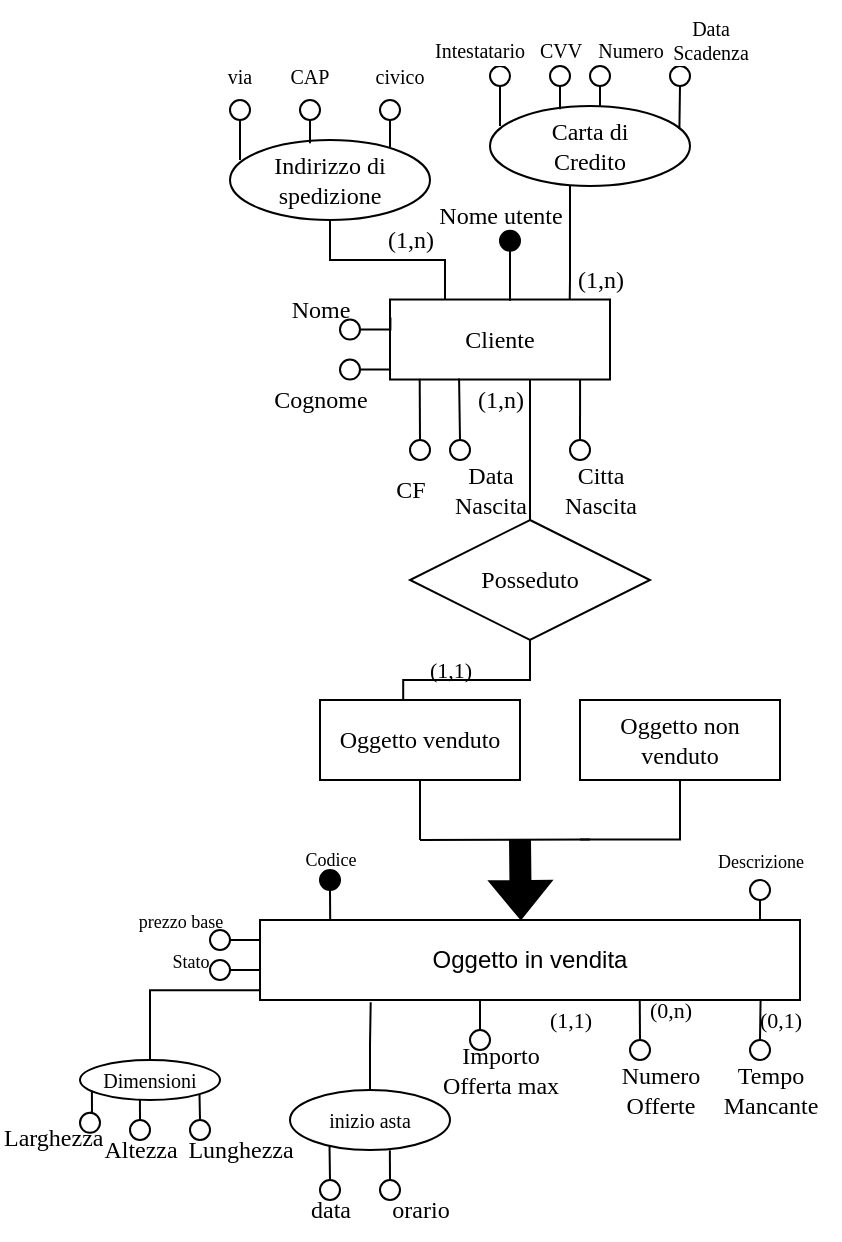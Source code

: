 <mxfile version="27.1.1">
  <diagram name="Pagina-1" id="FcwvDmxm_7AxrC6qi0UV">
    <mxGraphModel dx="1088" dy="568" grid="1" gridSize="10" guides="1" tooltips="1" connect="1" arrows="1" fold="1" page="1" pageScale="1" pageWidth="827" pageHeight="1169" math="0" shadow="0">
      <root>
        <mxCell id="0" />
        <mxCell id="1" parent="0" />
        <mxCell id="vupcZVAahA36N-76WPQd-1" value="&lt;font&gt;Cliente&lt;/font&gt;" style="whiteSpace=wrap;html=1;align=center;fontFamily=Times New Roman;" vertex="1" parent="1">
          <mxGeometry x="255" y="219.76" width="110" height="40" as="geometry" />
        </mxCell>
        <mxCell id="vupcZVAahA36N-76WPQd-2" value="&lt;font&gt;Carta di&lt;br&gt;Credito&lt;/font&gt;" style="ellipse;whiteSpace=wrap;html=1;align=center;fontFamily=Times New Roman;" vertex="1" parent="1">
          <mxGeometry x="305" y="123" width="100" height="40" as="geometry" />
        </mxCell>
        <mxCell id="vupcZVAahA36N-76WPQd-3" value="" style="ellipse;whiteSpace=wrap;html=1;aspect=fixed;fontFamily=Times New Roman;" vertex="1" parent="1">
          <mxGeometry x="305" y="103" width="10" height="10" as="geometry" />
        </mxCell>
        <mxCell id="vupcZVAahA36N-76WPQd-4" value="" style="ellipse;whiteSpace=wrap;html=1;aspect=fixed;fontFamily=Times New Roman;" vertex="1" parent="1">
          <mxGeometry x="335" y="103" width="10" height="10" as="geometry" />
        </mxCell>
        <mxCell id="vupcZVAahA36N-76WPQd-5" style="edgeStyle=orthogonalEdgeStyle;rounded=0;orthogonalLoop=1;jettySize=auto;html=1;exitX=0.5;exitY=1;exitDx=0;exitDy=0;entryX=0.05;entryY=0.25;entryDx=0;entryDy=0;entryPerimeter=0;endArrow=none;startFill=0;fontFamily=Times New Roman;" edge="1" parent="1" source="vupcZVAahA36N-76WPQd-3" target="vupcZVAahA36N-76WPQd-2">
          <mxGeometry relative="1" as="geometry" />
        </mxCell>
        <mxCell id="vupcZVAahA36N-76WPQd-6" style="edgeStyle=orthogonalEdgeStyle;rounded=0;orthogonalLoop=1;jettySize=auto;html=1;exitX=0.5;exitY=1;exitDx=0;exitDy=0;entryX=0.35;entryY=0.041;entryDx=0;entryDy=0;entryPerimeter=0;endArrow=none;startFill=0;fontFamily=Times New Roman;" edge="1" parent="1" source="vupcZVAahA36N-76WPQd-4" target="vupcZVAahA36N-76WPQd-2">
          <mxGeometry relative="1" as="geometry" />
        </mxCell>
        <mxCell id="vupcZVAahA36N-76WPQd-7" value="" style="ellipse;whiteSpace=wrap;html=1;aspect=fixed;fontFamily=Times New Roman;" vertex="1" parent="1">
          <mxGeometry x="355" y="103" width="10" height="10" as="geometry" />
        </mxCell>
        <mxCell id="vupcZVAahA36N-76WPQd-8" value="" style="ellipse;whiteSpace=wrap;html=1;aspect=fixed;fontFamily=Times New Roman;" vertex="1" parent="1">
          <mxGeometry x="395" y="103" width="10" height="10" as="geometry" />
        </mxCell>
        <mxCell id="vupcZVAahA36N-76WPQd-9" style="edgeStyle=orthogonalEdgeStyle;rounded=0;orthogonalLoop=1;jettySize=auto;html=1;exitX=0.5;exitY=1;exitDx=0;exitDy=0;entryX=0.55;entryY=0.003;entryDx=0;entryDy=0;entryPerimeter=0;endArrow=none;startFill=0;fontFamily=Times New Roman;" edge="1" parent="1" source="vupcZVAahA36N-76WPQd-7" target="vupcZVAahA36N-76WPQd-2">
          <mxGeometry relative="1" as="geometry" />
        </mxCell>
        <mxCell id="vupcZVAahA36N-76WPQd-10" value="&lt;font style=&quot;font-size: 10px;&quot;&gt;Intestatario&lt;/font&gt;" style="text;html=1;align=center;verticalAlign=middle;whiteSpace=wrap;rounded=0;fontFamily=Times New Roman;fontSize=12;fontColor=default;labelBackgroundColor=default;" vertex="1" parent="1">
          <mxGeometry x="270" y="80" width="60" height="30" as="geometry" />
        </mxCell>
        <mxCell id="vupcZVAahA36N-76WPQd-11" value="&lt;font&gt;CVV&lt;/font&gt;" style="text;html=1;align=center;verticalAlign=middle;resizable=0;points=[];autosize=1;strokeColor=none;fillColor=none;fontFamily=Times New Roman;fontSize=10;fontColor=default;labelBackgroundColor=default;" vertex="1" parent="1">
          <mxGeometry x="320" y="80" width="40" height="30" as="geometry" />
        </mxCell>
        <mxCell id="vupcZVAahA36N-76WPQd-12" value="&lt;font&gt;Numero&lt;/font&gt;" style="text;html=1;align=center;verticalAlign=middle;resizable=0;points=[];autosize=1;strokeColor=none;fillColor=none;fontFamily=Times New Roman;fontSize=10;fontColor=default;labelBackgroundColor=default;" vertex="1" parent="1">
          <mxGeometry x="345" y="80" width="60" height="30" as="geometry" />
        </mxCell>
        <mxCell id="vupcZVAahA36N-76WPQd-13" value="&lt;font&gt;Data&lt;br&gt;Scadenza&lt;/font&gt;" style="text;html=1;align=center;verticalAlign=middle;resizable=0;points=[];autosize=1;strokeColor=none;fillColor=none;fontFamily=Times New Roman;fontSize=10;fontColor=default;labelBackgroundColor=default;" vertex="1" parent="1">
          <mxGeometry x="385" y="70" width="60" height="40" as="geometry" />
        </mxCell>
        <mxCell id="vupcZVAahA36N-76WPQd-14" value="" style="endArrow=none;html=1;rounded=0;strokeColor=default;align=center;verticalAlign=middle;fontFamily=Times New Roman;fontSize=11;fontColor=default;labelBackgroundColor=default;edgeStyle=orthogonalEdgeStyle;" edge="1" parent="1">
          <mxGeometry width="50" height="50" relative="1" as="geometry">
            <mxPoint x="345" y="210" as="sourcePoint" />
            <mxPoint x="345" y="170" as="targetPoint" />
          </mxGeometry>
        </mxCell>
        <mxCell id="vupcZVAahA36N-76WPQd-15" value="&lt;font&gt;(1,n)&lt;/font&gt;" style="text;html=1;align=center;verticalAlign=middle;resizable=0;points=[];autosize=1;strokeColor=none;fillColor=none;fontFamily=Times New Roman;fontSize=12;fontColor=default;labelBackgroundColor=default;" vertex="1" parent="1">
          <mxGeometry x="335" y="195" width="50" height="30" as="geometry" />
        </mxCell>
        <mxCell id="vupcZVAahA36N-76WPQd-16" value="" style="ellipse;whiteSpace=wrap;html=1;aspect=fixed;fontFamily=Times New Roman;" vertex="1" parent="1">
          <mxGeometry x="345" y="290" width="10" height="10" as="geometry" />
        </mxCell>
        <mxCell id="vupcZVAahA36N-76WPQd-17" value="" style="ellipse;whiteSpace=wrap;html=1;aspect=fixed;fontFamily=Times New Roman;" vertex="1" parent="1">
          <mxGeometry x="285" y="290" width="10" height="10" as="geometry" />
        </mxCell>
        <mxCell id="vupcZVAahA36N-76WPQd-18" value="" style="ellipse;whiteSpace=wrap;html=1;aspect=fixed;fillColor=#FFFFFF;fontFamily=Times New Roman;" vertex="1" parent="1">
          <mxGeometry x="265" y="290" width="10" height="10" as="geometry" />
        </mxCell>
        <mxCell id="vupcZVAahA36N-76WPQd-19" style="edgeStyle=orthogonalEdgeStyle;shape=connector;rounded=0;orthogonalLoop=1;jettySize=auto;html=1;exitX=0.5;exitY=0;exitDx=0;exitDy=0;entryX=0.135;entryY=0.99;entryDx=0;entryDy=0;entryPerimeter=0;strokeColor=default;align=center;verticalAlign=middle;fontFamily=Times New Roman;fontSize=7;fontColor=default;labelBackgroundColor=default;autosize=1;resizable=0;startFill=0;endArrow=none;" edge="1" parent="1" source="vupcZVAahA36N-76WPQd-18" target="vupcZVAahA36N-76WPQd-1">
          <mxGeometry relative="1" as="geometry" />
        </mxCell>
        <mxCell id="vupcZVAahA36N-76WPQd-20" value="&lt;font&gt;CF&lt;/font&gt;" style="text;html=1;align=center;verticalAlign=middle;resizable=0;points=[];autosize=1;strokeColor=none;fillColor=none;fontFamily=Times New Roman;fontSize=12;fontColor=default;labelBackgroundColor=default;" vertex="1" parent="1">
          <mxGeometry x="245" y="300" width="40" height="30" as="geometry" />
        </mxCell>
        <mxCell id="vupcZVAahA36N-76WPQd-21" style="edgeStyle=orthogonalEdgeStyle;shape=connector;rounded=0;orthogonalLoop=1;jettySize=auto;html=1;exitX=0.5;exitY=0;exitDx=0;exitDy=0;entryX=0.314;entryY=0.988;entryDx=0;entryDy=0;entryPerimeter=0;strokeColor=default;align=center;verticalAlign=middle;fontFamily=Times New Roman;fontSize=7;fontColor=default;labelBackgroundColor=default;autosize=1;resizable=0;startFill=0;endArrow=none;" edge="1" parent="1" source="vupcZVAahA36N-76WPQd-17" target="vupcZVAahA36N-76WPQd-1">
          <mxGeometry relative="1" as="geometry" />
        </mxCell>
        <mxCell id="vupcZVAahA36N-76WPQd-22" value="&lt;font&gt;Data&lt;br&gt;Nascita&lt;/font&gt;" style="text;html=1;align=center;verticalAlign=middle;resizable=0;points=[];autosize=1;strokeColor=none;fillColor=none;fontFamily=Times New Roman;fontSize=12;fontColor=default;labelBackgroundColor=default;" vertex="1" parent="1">
          <mxGeometry x="275" y="295" width="60" height="40" as="geometry" />
        </mxCell>
        <mxCell id="vupcZVAahA36N-76WPQd-23" value="&lt;font&gt;Citta&lt;br&gt;Nascita&lt;/font&gt;" style="text;html=1;align=center;verticalAlign=middle;resizable=0;points=[];autosize=1;strokeColor=none;fillColor=none;fontFamily=Times New Roman;fontSize=12;fontColor=default;labelBackgroundColor=default;" vertex="1" parent="1">
          <mxGeometry x="330" y="295" width="60" height="40" as="geometry" />
        </mxCell>
        <mxCell id="vupcZVAahA36N-76WPQd-24" value="Nome" style="text;html=1;align=center;verticalAlign=middle;resizable=0;points=[];autosize=1;strokeColor=none;fillColor=none;fontFamily=Times New Roman;fontSize=12;fontColor=default;labelBackgroundColor=default;" vertex="1" parent="1">
          <mxGeometry x="195" y="210.4" width="50" height="30" as="geometry" />
        </mxCell>
        <mxCell id="vupcZVAahA36N-76WPQd-25" style="edgeStyle=orthogonalEdgeStyle;shape=connector;rounded=0;orthogonalLoop=1;jettySize=auto;html=1;exitX=1;exitY=0.5;exitDx=0;exitDy=0;entryX=0;entryY=0.75;entryDx=0;entryDy=0;strokeColor=default;align=center;verticalAlign=middle;fontFamily=Times New Roman;fontSize=11;fontColor=default;labelBackgroundColor=default;startFill=0;endArrow=none;" edge="1" parent="1" source="vupcZVAahA36N-76WPQd-26" target="vupcZVAahA36N-76WPQd-1">
          <mxGeometry relative="1" as="geometry" />
        </mxCell>
        <mxCell id="vupcZVAahA36N-76WPQd-26" value="" style="ellipse;whiteSpace=wrap;html=1;aspect=fixed;fontFamily=Times New Roman;" vertex="1" parent="1">
          <mxGeometry x="230" y="249.76" width="10" height="10" as="geometry" />
        </mxCell>
        <mxCell id="vupcZVAahA36N-76WPQd-27" value="Cognome" style="text;html=1;align=center;verticalAlign=middle;resizable=0;points=[];autosize=1;strokeColor=none;fillColor=none;fontFamily=Times New Roman;fontSize=12;fontColor=default;labelBackgroundColor=default;" vertex="1" parent="1">
          <mxGeometry x="185" y="254.76" width="70" height="30" as="geometry" />
        </mxCell>
        <mxCell id="vupcZVAahA36N-76WPQd-28" style="edgeStyle=orthogonalEdgeStyle;shape=connector;rounded=0;orthogonalLoop=1;jettySize=auto;html=1;exitX=0.5;exitY=0;exitDx=0;exitDy=0;entryX=0.864;entryY=1.002;entryDx=0;entryDy=0;entryPerimeter=0;strokeColor=default;align=center;verticalAlign=middle;fontFamily=Times New Roman;fontSize=11;fontColor=default;labelBackgroundColor=default;startFill=0;endArrow=none;" edge="1" parent="1" source="vupcZVAahA36N-76WPQd-16" target="vupcZVAahA36N-76WPQd-1">
          <mxGeometry relative="1" as="geometry" />
        </mxCell>
        <mxCell id="vupcZVAahA36N-76WPQd-29" value="" style="ellipse;whiteSpace=wrap;html=1;aspect=fixed;fontFamily=Times New Roman;" vertex="1" parent="1">
          <mxGeometry x="230" y="229.76" width="10" height="10" as="geometry" />
        </mxCell>
        <mxCell id="vupcZVAahA36N-76WPQd-30" style="edgeStyle=orthogonalEdgeStyle;shape=connector;rounded=0;orthogonalLoop=1;jettySize=auto;html=1;exitX=1;exitY=0.5;exitDx=0;exitDy=0;entryX=0.002;entryY=0.224;entryDx=0;entryDy=0;entryPerimeter=0;strokeColor=default;align=center;verticalAlign=middle;fontFamily=Times New Roman;fontSize=11;fontColor=default;labelBackgroundColor=default;startFill=0;endArrow=none;" edge="1" parent="1" source="vupcZVAahA36N-76WPQd-29" target="vupcZVAahA36N-76WPQd-1">
          <mxGeometry relative="1" as="geometry" />
        </mxCell>
        <mxCell id="vupcZVAahA36N-76WPQd-32" value="" style="ellipse;whiteSpace=wrap;html=1;aspect=fixed;fontFamily=Times New Roman;" vertex="1" parent="1">
          <mxGeometry x="435" y="590" width="10" height="10" as="geometry" />
        </mxCell>
        <mxCell id="vupcZVAahA36N-76WPQd-33" style="edgeStyle=orthogonalEdgeStyle;rounded=0;orthogonalLoop=1;jettySize=auto;html=1;exitX=0.5;exitY=1;exitDx=0;exitDy=0;endArrow=none;startFill=0;entryX=0.5;entryY=0;entryDx=0;entryDy=0;" edge="1" parent="1" target="vupcZVAahA36N-76WPQd-35">
          <mxGeometry relative="1" as="geometry">
            <mxPoint x="379.857" y="580" as="targetPoint" />
            <mxPoint x="379.88" y="570" as="sourcePoint" />
          </mxGeometry>
        </mxCell>
        <mxCell id="vupcZVAahA36N-76WPQd-34" value="&lt;font&gt;Importo&lt;/font&gt;&lt;div&gt;&lt;font&gt;Offerta max&lt;/font&gt;&lt;/div&gt;" style="text;html=1;align=center;verticalAlign=middle;resizable=0;points=[];autosize=1;strokeColor=none;fillColor=none;fontFamily=Times New Roman;fontSize=12;fontColor=default;labelBackgroundColor=default;" vertex="1" parent="1">
          <mxGeometry x="270" y="585" width="80" height="40" as="geometry" />
        </mxCell>
        <mxCell id="vupcZVAahA36N-76WPQd-35" value="" style="ellipse;whiteSpace=wrap;html=1;aspect=fixed;fontFamily=Times New Roman;" vertex="1" parent="1">
          <mxGeometry x="375" y="590" width="10" height="10" as="geometry" />
        </mxCell>
        <mxCell id="vupcZVAahA36N-76WPQd-36" value="&lt;font&gt;Numero&lt;br&gt;Offerte&lt;/font&gt;" style="text;html=1;align=center;verticalAlign=middle;resizable=0;points=[];autosize=1;strokeColor=none;fillColor=none;fontFamily=Times New Roman;fontSize=12;fontColor=default;labelBackgroundColor=default;" vertex="1" parent="1">
          <mxGeometry x="360" y="595" width="60" height="40" as="geometry" />
        </mxCell>
        <mxCell id="vupcZVAahA36N-76WPQd-37" value="&lt;font&gt;Tempo&lt;/font&gt;&lt;div&gt;&lt;font&gt;Mancante&lt;/font&gt;&lt;/div&gt;" style="text;html=1;align=center;verticalAlign=middle;resizable=0;points=[];autosize=1;strokeColor=none;fillColor=none;fontFamily=Times New Roman;fontSize=12;fontColor=default;labelBackgroundColor=default;" vertex="1" parent="1">
          <mxGeometry x="410" y="595" width="70" height="40" as="geometry" />
        </mxCell>
        <mxCell id="vupcZVAahA36N-76WPQd-39" value="(1,1)" style="text;html=1;align=center;verticalAlign=middle;resizable=0;points=[];autosize=1;strokeColor=none;fillColor=none;fontFamily=Times New Roman;fontSize=11;fontColor=default;labelBackgroundColor=default;" vertex="1" parent="1">
          <mxGeometry x="265" y="390" width="40" height="30" as="geometry" />
        </mxCell>
        <mxCell id="vupcZVAahA36N-76WPQd-40" value="(1,1)" style="text;html=1;align=center;verticalAlign=middle;resizable=0;points=[];autosize=1;strokeColor=none;fillColor=none;fontFamily=Times New Roman;fontSize=11;fontColor=default;labelBackgroundColor=default;" vertex="1" parent="1">
          <mxGeometry x="325" y="565" width="40" height="30" as="geometry" />
        </mxCell>
        <mxCell id="vupcZVAahA36N-76WPQd-41" value="" style="edgeStyle=none;orthogonalLoop=1;jettySize=auto;html=1;rounded=0;strokeColor=default;align=center;verticalAlign=middle;fontFamily=Times New Roman;fontSize=11;fontColor=default;labelBackgroundColor=default;startFill=0;endArrow=none;exitX=0.4;exitY=0.991;exitDx=0;exitDy=0;exitPerimeter=0;" edge="1" parent="1" source="vupcZVAahA36N-76WPQd-2">
          <mxGeometry width="100" relative="1" as="geometry">
            <mxPoint x="375" y="149.67" as="sourcePoint" />
            <mxPoint x="345" y="170" as="targetPoint" />
            <Array as="points" />
          </mxGeometry>
        </mxCell>
        <mxCell id="vupcZVAahA36N-76WPQd-42" value="" style="edgeStyle=none;orthogonalLoop=1;jettySize=auto;html=1;rounded=0;strokeColor=default;align=center;verticalAlign=middle;fontFamily=Times New Roman;fontSize=11;fontColor=default;labelBackgroundColor=default;startFill=0;endArrow=none;entryX=0.817;entryY=-0.003;entryDx=0;entryDy=0;entryPerimeter=0;" edge="1" parent="1" target="vupcZVAahA36N-76WPQd-1">
          <mxGeometry width="100" relative="1" as="geometry">
            <mxPoint x="345" y="210" as="sourcePoint" />
            <mxPoint x="485" y="140" as="targetPoint" />
            <Array as="points" />
          </mxGeometry>
        </mxCell>
        <mxCell id="vupcZVAahA36N-76WPQd-43" style="edgeStyle=orthogonalEdgeStyle;rounded=0;orthogonalLoop=1;jettySize=auto;html=1;exitX=0.5;exitY=1;exitDx=0;exitDy=0;entryX=0.416;entryY=-0.003;entryDx=0;entryDy=0;endArrow=none;startFill=0;entryPerimeter=0;" edge="1" parent="1" source="vupcZVAahA36N-76WPQd-44" target="vupcZVAahA36N-76WPQd-68">
          <mxGeometry relative="1" as="geometry">
            <mxPoint x="260" y="420" as="targetPoint" />
          </mxGeometry>
        </mxCell>
        <mxCell id="vupcZVAahA36N-76WPQd-44" value="Posseduto" style="shape=rhombus;perimeter=rhombusPerimeter;whiteSpace=wrap;html=1;align=center;fontFamily=Times New Roman;" vertex="1" parent="1">
          <mxGeometry x="265" y="330" width="120" height="60" as="geometry" />
        </mxCell>
        <mxCell id="vupcZVAahA36N-76WPQd-45" style="edgeStyle=orthogonalEdgeStyle;shape=connector;rounded=0;orthogonalLoop=1;jettySize=auto;html=1;exitX=0.5;exitY=0;exitDx=0;exitDy=0;strokeColor=default;align=center;verticalAlign=middle;fontFamily=Times New Roman;fontSize=11;fontColor=default;labelBackgroundColor=default;startFill=0;endArrow=none;" edge="1" parent="1" source="vupcZVAahA36N-76WPQd-44">
          <mxGeometry relative="1" as="geometry">
            <mxPoint x="325" y="260" as="targetPoint" />
          </mxGeometry>
        </mxCell>
        <mxCell id="vupcZVAahA36N-76WPQd-47" style="edgeStyle=orthogonalEdgeStyle;rounded=0;orthogonalLoop=1;jettySize=auto;html=1;exitX=0.5;exitY=1;exitDx=0;exitDy=0;entryX=0.947;entryY=0.288;entryDx=0;entryDy=0;entryPerimeter=0;endArrow=none;startFill=0;fontFamily=Times New Roman;" edge="1" parent="1" source="vupcZVAahA36N-76WPQd-8" target="vupcZVAahA36N-76WPQd-2">
          <mxGeometry relative="1" as="geometry" />
        </mxCell>
        <mxCell id="vupcZVAahA36N-76WPQd-48" style="edgeStyle=orthogonalEdgeStyle;shape=connector;rounded=0;orthogonalLoop=1;jettySize=auto;html=1;exitX=0.5;exitY=1;exitDx=0;exitDy=0;entryX=0.25;entryY=0;entryDx=0;entryDy=0;strokeColor=default;align=center;verticalAlign=middle;fontFamily=Times New Roman;fontSize=11;fontColor=default;labelBackgroundColor=default;startFill=0;endArrow=none;" edge="1" parent="1">
          <mxGeometry relative="1" as="geometry">
            <mxPoint x="315" y="190.4" as="sourcePoint" />
            <mxPoint x="315" y="220.4" as="targetPoint" />
          </mxGeometry>
        </mxCell>
        <mxCell id="vupcZVAahA36N-76WPQd-49" value="&lt;font&gt;Nome utente&lt;/font&gt;" style="text;html=1;align=center;verticalAlign=middle;resizable=0;points=[];autosize=1;strokeColor=none;fillColor=none;fontSize=12;fontFamily=Times New Roman;" vertex="1" parent="1">
          <mxGeometry x="265" y="163" width="90" height="30" as="geometry" />
        </mxCell>
        <mxCell id="vupcZVAahA36N-76WPQd-50" value="" style="ellipse;whiteSpace=wrap;html=1;aspect=fixed;fillColor=#000000;fontFamily=Times New Roman;" vertex="1" parent="1">
          <mxGeometry x="310" y="185.4" width="10" height="10" as="geometry" />
        </mxCell>
        <mxCell id="vupcZVAahA36N-76WPQd-51" value="(0,n)" style="text;html=1;align=center;verticalAlign=middle;resizable=0;points=[];autosize=1;strokeColor=none;fillColor=none;fontFamily=Times New Roman;fontSize=11;fontColor=default;labelBackgroundColor=default;" vertex="1" parent="1">
          <mxGeometry x="375" y="560" width="40" height="30" as="geometry" />
        </mxCell>
        <mxCell id="vupcZVAahA36N-76WPQd-52" value="(0,1)" style="text;html=1;align=center;verticalAlign=middle;resizable=0;points=[];autosize=1;strokeColor=none;fillColor=none;fontFamily=Times New Roman;fontSize=11;fontColor=default;labelBackgroundColor=default;" vertex="1" parent="1">
          <mxGeometry x="430" y="565" width="40" height="30" as="geometry" />
        </mxCell>
        <mxCell id="vupcZVAahA36N-76WPQd-53" value="Oggetto in vendita" style="whiteSpace=wrap;html=1;align=center;" vertex="1" parent="1">
          <mxGeometry x="190" y="530" width="270" height="40" as="geometry" />
        </mxCell>
        <mxCell id="vupcZVAahA36N-76WPQd-54" value="Dimensioni" style="ellipse;whiteSpace=wrap;html=1;align=center;fontSize=10;fontFamily=Times New Roman;" vertex="1" parent="1">
          <mxGeometry x="100" y="600" width="70" height="20" as="geometry" />
        </mxCell>
        <mxCell id="vupcZVAahA36N-76WPQd-55" style="edgeStyle=orthogonalEdgeStyle;rounded=0;orthogonalLoop=1;jettySize=auto;html=1;exitX=0.5;exitY=0;exitDx=0;exitDy=0;entryX=1;entryY=1;entryDx=0;entryDy=0;endArrow=none;startFill=0;" edge="1" parent="1" source="vupcZVAahA36N-76WPQd-56" target="vupcZVAahA36N-76WPQd-54">
          <mxGeometry relative="1" as="geometry" />
        </mxCell>
        <mxCell id="vupcZVAahA36N-76WPQd-56" value="" style="ellipse;whiteSpace=wrap;html=1;" vertex="1" parent="1">
          <mxGeometry x="155" y="630" width="10" height="10" as="geometry" />
        </mxCell>
        <mxCell id="vupcZVAahA36N-76WPQd-57" value="Altezza" style="text;html=1;align=center;verticalAlign=middle;resizable=0;points=[];autosize=1;strokeColor=none;fillColor=none;fontFamily=Times New Roman;fontSize=12;" vertex="1" parent="1">
          <mxGeometry x="100" y="630" width="60" height="30" as="geometry" />
        </mxCell>
        <mxCell id="vupcZVAahA36N-76WPQd-58" value="Larghezza" style="text;whiteSpace=wrap;html=1;fontSize=12;fontFamily=Times New Roman;" vertex="1" parent="1">
          <mxGeometry x="60" y="625" width="40" height="20" as="geometry" />
        </mxCell>
        <mxCell id="vupcZVAahA36N-76WPQd-59" value="" style="ellipse;whiteSpace=wrap;html=1;fillColor=#000000;" vertex="1" parent="1">
          <mxGeometry x="220" y="505" width="10" height="10" as="geometry" />
        </mxCell>
        <mxCell id="vupcZVAahA36N-76WPQd-60" value="" style="ellipse;whiteSpace=wrap;html=1;" vertex="1" parent="1">
          <mxGeometry x="435" y="510" width="10" height="10" as="geometry" />
        </mxCell>
        <mxCell id="vupcZVAahA36N-76WPQd-61" value="&lt;font style=&quot;font-size: 9px;&quot;&gt;Codice&lt;/font&gt;" style="text;html=1;align=center;verticalAlign=middle;resizable=0;points=[];autosize=1;strokeColor=none;fillColor=none;fontFamily=Times New Roman;" vertex="1" parent="1">
          <mxGeometry x="200" y="484" width="50" height="30" as="geometry" />
        </mxCell>
        <mxCell id="vupcZVAahA36N-76WPQd-62" value="&lt;font style=&quot;font-size: 9px;&quot;&gt;Descrizione&lt;/font&gt;" style="text;html=1;align=center;verticalAlign=middle;resizable=0;points=[];autosize=1;strokeColor=none;fillColor=none;fontFamily=Times New Roman;" vertex="1" parent="1">
          <mxGeometry x="405" y="485" width="70" height="30" as="geometry" />
        </mxCell>
        <mxCell id="vupcZVAahA36N-76WPQd-63" value="" style="ellipse;whiteSpace=wrap;html=1;" vertex="1" parent="1">
          <mxGeometry x="125" y="630" width="10" height="10" as="geometry" />
        </mxCell>
        <mxCell id="vupcZVAahA36N-76WPQd-64" value="&lt;font style=&quot;font-size: 9px;&quot;&gt;prezzo base&lt;/font&gt;" style="text;html=1;align=center;verticalAlign=middle;resizable=0;points=[];autosize=1;strokeColor=none;fillColor=none;fontFamily=Times New Roman;" vertex="1" parent="1">
          <mxGeometry x="115" y="515" width="70" height="30" as="geometry" />
        </mxCell>
        <mxCell id="vupcZVAahA36N-76WPQd-65" value="&lt;font style=&quot;font-size: 9px;&quot; face=&quot;Times New Roman&quot;&gt;Stato&lt;/font&gt;" style="text;html=1;align=center;verticalAlign=middle;resizable=0;points=[];autosize=1;strokeColor=none;fillColor=none;" vertex="1" parent="1">
          <mxGeometry x="135" y="535" width="40" height="30" as="geometry" />
        </mxCell>
        <mxCell id="vupcZVAahA36N-76WPQd-66" value="Lunghezza" style="text;html=1;align=center;verticalAlign=middle;resizable=0;points=[];autosize=1;strokeColor=none;fillColor=none;fontFamily=Times New Roman;fontSize=12;" vertex="1" parent="1">
          <mxGeometry x="140" y="630" width="80" height="30" as="geometry" />
        </mxCell>
        <mxCell id="vupcZVAahA36N-76WPQd-67" style="edgeStyle=orthogonalEdgeStyle;rounded=0;orthogonalLoop=1;jettySize=auto;html=1;exitX=0.5;exitY=1;exitDx=0;exitDy=0;endArrow=none;startFill=0;" edge="1" parent="1" source="vupcZVAahA36N-76WPQd-68">
          <mxGeometry relative="1" as="geometry">
            <mxPoint x="270" y="490" as="targetPoint" />
          </mxGeometry>
        </mxCell>
        <mxCell id="vupcZVAahA36N-76WPQd-68" value="&lt;font face=&quot;Times New Roman&quot;&gt;Oggetto venduto&lt;/font&gt;" style="whiteSpace=wrap;html=1;align=center;" vertex="1" parent="1">
          <mxGeometry x="220" y="420" width="100" height="40" as="geometry" />
        </mxCell>
        <mxCell id="vupcZVAahA36N-76WPQd-69" value="&lt;font face=&quot;Times New Roman&quot;&gt;Oggetto non venduto&lt;/font&gt;" style="whiteSpace=wrap;html=1;align=center;" vertex="1" parent="1">
          <mxGeometry x="350" y="420" width="100" height="40" as="geometry" />
        </mxCell>
        <mxCell id="vupcZVAahA36N-76WPQd-70" value="" style="shape=flexArrow;endArrow=classic;html=1;rounded=0;entryX=0.5;entryY=1;entryDx=0;entryDy=0;labelBackgroundColor=none;fillColor=#000000;" edge="1" parent="1">
          <mxGeometry width="50" height="50" relative="1" as="geometry">
            <mxPoint x="320" y="490" as="sourcePoint" />
            <mxPoint x="320.43" y="530" as="targetPoint" />
          </mxGeometry>
        </mxCell>
        <mxCell id="vupcZVAahA36N-76WPQd-71" value="&lt;font&gt;(1,n)&lt;/font&gt;" style="text;html=1;align=center;verticalAlign=middle;resizable=0;points=[];autosize=1;strokeColor=none;fillColor=none;fontFamily=Times New Roman;fontSize=12;fontColor=default;labelBackgroundColor=default;" vertex="1" parent="1">
          <mxGeometry x="285" y="254.76" width="50" height="30" as="geometry" />
        </mxCell>
        <mxCell id="vupcZVAahA36N-76WPQd-72" style="edgeStyle=orthogonalEdgeStyle;rounded=0;orthogonalLoop=1;jettySize=auto;html=1;endArrow=none;startFill=0;exitX=0.5;exitY=1;exitDx=0;exitDy=0;" edge="1" parent="1" source="vupcZVAahA36N-76WPQd-69">
          <mxGeometry relative="1" as="geometry">
            <mxPoint x="350" y="489.74" as="targetPoint" />
            <mxPoint x="420" y="489.74" as="sourcePoint" />
            <Array as="points">
              <mxPoint x="400" y="490" />
            </Array>
          </mxGeometry>
        </mxCell>
        <mxCell id="vupcZVAahA36N-76WPQd-73" value="" style="endArrow=none;html=1;rounded=0;" edge="1" parent="1">
          <mxGeometry width="50" height="50" relative="1" as="geometry">
            <mxPoint x="270" y="490" as="sourcePoint" />
            <mxPoint x="355" y="489.81" as="targetPoint" />
          </mxGeometry>
        </mxCell>
        <mxCell id="vupcZVAahA36N-76WPQd-74" style="edgeStyle=orthogonalEdgeStyle;rounded=0;orthogonalLoop=1;jettySize=auto;html=1;exitX=0.5;exitY=1;exitDx=0;exitDy=0;entryX=0.25;entryY=0;entryDx=0;entryDy=0;endArrow=none;startFill=0;" edge="1" parent="1" source="vupcZVAahA36N-76WPQd-75" target="vupcZVAahA36N-76WPQd-1">
          <mxGeometry relative="1" as="geometry" />
        </mxCell>
        <mxCell id="vupcZVAahA36N-76WPQd-75" value="Indirizzo di&lt;div&gt;spedizione&lt;/div&gt;" style="ellipse;whiteSpace=wrap;html=1;align=center;fontFamily=Times New Roman;" vertex="1" parent="1">
          <mxGeometry x="175" y="140" width="100" height="40" as="geometry" />
        </mxCell>
        <mxCell id="vupcZVAahA36N-76WPQd-76" value="" style="ellipse;whiteSpace=wrap;html=1;aspect=fixed;fontFamily=Times New Roman;" vertex="1" parent="1">
          <mxGeometry x="175" y="120" width="10" height="10" as="geometry" />
        </mxCell>
        <mxCell id="vupcZVAahA36N-76WPQd-77" value="" style="ellipse;whiteSpace=wrap;html=1;aspect=fixed;fontFamily=Times New Roman;" vertex="1" parent="1">
          <mxGeometry x="210" y="120" width="10" height="10" as="geometry" />
        </mxCell>
        <mxCell id="vupcZVAahA36N-76WPQd-78" style="edgeStyle=orthogonalEdgeStyle;rounded=0;orthogonalLoop=1;jettySize=auto;html=1;exitX=0.5;exitY=1;exitDx=0;exitDy=0;entryX=0.05;entryY=0.25;entryDx=0;entryDy=0;entryPerimeter=0;endArrow=none;startFill=0;fontFamily=Times New Roman;" edge="1" parent="1" source="vupcZVAahA36N-76WPQd-76" target="vupcZVAahA36N-76WPQd-75">
          <mxGeometry relative="1" as="geometry" />
        </mxCell>
        <mxCell id="vupcZVAahA36N-76WPQd-79" style="edgeStyle=orthogonalEdgeStyle;rounded=0;orthogonalLoop=1;jettySize=auto;html=1;exitX=0.5;exitY=1;exitDx=0;exitDy=0;entryX=0.35;entryY=0.041;entryDx=0;entryDy=0;entryPerimeter=0;endArrow=none;startFill=0;fontFamily=Times New Roman;" edge="1" parent="1">
          <mxGeometry relative="1" as="geometry">
            <mxPoint x="215" y="130" as="sourcePoint" />
            <mxPoint x="215" y="141.64" as="targetPoint" />
          </mxGeometry>
        </mxCell>
        <mxCell id="vupcZVAahA36N-76WPQd-80" value="" style="ellipse;whiteSpace=wrap;html=1;aspect=fixed;fontFamily=Times New Roman;" vertex="1" parent="1">
          <mxGeometry x="250" y="120" width="10" height="10" as="geometry" />
        </mxCell>
        <mxCell id="vupcZVAahA36N-76WPQd-81" style="edgeStyle=orthogonalEdgeStyle;rounded=0;orthogonalLoop=1;jettySize=auto;html=1;exitX=0.5;exitY=1;exitDx=0;exitDy=0;entryX=0.8;entryY=0.087;entryDx=0;entryDy=0;entryPerimeter=0;endArrow=none;startFill=0;fontFamily=Times New Roman;" edge="1" parent="1" source="vupcZVAahA36N-76WPQd-80" target="vupcZVAahA36N-76WPQd-75">
          <mxGeometry relative="1" as="geometry">
            <mxPoint x="255" y="140.12" as="targetPoint" />
          </mxGeometry>
        </mxCell>
        <mxCell id="vupcZVAahA36N-76WPQd-82" value="&lt;font&gt;(1,n)&lt;/font&gt;" style="text;html=1;align=center;verticalAlign=middle;resizable=0;points=[];autosize=1;strokeColor=none;fillColor=none;fontFamily=Times New Roman;fontSize=12;fontColor=default;labelBackgroundColor=default;" vertex="1" parent="1">
          <mxGeometry x="240" y="175.4" width="50" height="30" as="geometry" />
        </mxCell>
        <mxCell id="vupcZVAahA36N-76WPQd-83" value="&lt;font style=&quot;font-size: 10px;&quot;&gt;via&lt;/font&gt;" style="text;html=1;align=center;verticalAlign=middle;whiteSpace=wrap;rounded=0;fontFamily=Times New Roman;fontSize=12;fontColor=default;labelBackgroundColor=default;" vertex="1" parent="1">
          <mxGeometry x="150" y="93" width="60" height="30" as="geometry" />
        </mxCell>
        <mxCell id="vupcZVAahA36N-76WPQd-84" value="&lt;span style=&quot;font-size: 10px;&quot;&gt;CAP&lt;/span&gt;" style="text;html=1;align=center;verticalAlign=middle;whiteSpace=wrap;rounded=0;fontFamily=Times New Roman;fontSize=12;fontColor=default;labelBackgroundColor=default;" vertex="1" parent="1">
          <mxGeometry x="185" y="93" width="60" height="30" as="geometry" />
        </mxCell>
        <mxCell id="vupcZVAahA36N-76WPQd-85" value="&lt;span style=&quot;font-size: 10px;&quot;&gt;civico&lt;/span&gt;" style="text;html=1;align=center;verticalAlign=middle;whiteSpace=wrap;rounded=0;fontFamily=Times New Roman;fontSize=12;fontColor=default;labelBackgroundColor=default;" vertex="1" parent="1">
          <mxGeometry x="230" y="93" width="60" height="30" as="geometry" />
        </mxCell>
        <mxCell id="vupcZVAahA36N-76WPQd-86" style="edgeStyle=orthogonalEdgeStyle;rounded=0;orthogonalLoop=1;jettySize=auto;html=1;exitX=0.5;exitY=0;exitDx=0;exitDy=0;entryX=0.428;entryY=1.002;entryDx=0;entryDy=0;entryPerimeter=0;endArrow=none;startFill=0;" edge="1" parent="1" source="vupcZVAahA36N-76WPQd-63" target="vupcZVAahA36N-76WPQd-54">
          <mxGeometry relative="1" as="geometry" />
        </mxCell>
        <mxCell id="vupcZVAahA36N-76WPQd-87" style="edgeStyle=orthogonalEdgeStyle;rounded=0;orthogonalLoop=1;jettySize=auto;html=1;exitX=1;exitY=0.5;exitDx=0;exitDy=0;entryX=0;entryY=0.25;entryDx=0;entryDy=0;endArrow=none;startFill=0;" edge="1" parent="1" source="vupcZVAahA36N-76WPQd-88" target="vupcZVAahA36N-76WPQd-53">
          <mxGeometry relative="1" as="geometry" />
        </mxCell>
        <mxCell id="vupcZVAahA36N-76WPQd-88" value="" style="ellipse;whiteSpace=wrap;html=1;" vertex="1" parent="1">
          <mxGeometry x="165" y="535" width="10" height="10" as="geometry" />
        </mxCell>
        <mxCell id="vupcZVAahA36N-76WPQd-89" value="inizio asta" style="ellipse;whiteSpace=wrap;html=1;align=center;fontSize=10;fontFamily=Times New Roman;" vertex="1" parent="1">
          <mxGeometry x="205" y="615" width="80" height="30" as="geometry" />
        </mxCell>
        <mxCell id="vupcZVAahA36N-76WPQd-90" style="edgeStyle=orthogonalEdgeStyle;rounded=0;orthogonalLoop=1;jettySize=auto;html=1;exitX=0.5;exitY=0;exitDx=0;exitDy=0;entryX=0.205;entryY=1.029;entryDx=0;entryDy=0;entryPerimeter=0;endArrow=none;startFill=0;" edge="1" parent="1" source="vupcZVAahA36N-76WPQd-89" target="vupcZVAahA36N-76WPQd-53">
          <mxGeometry relative="1" as="geometry" />
        </mxCell>
        <mxCell id="vupcZVAahA36N-76WPQd-91" value="" style="ellipse;whiteSpace=wrap;html=1;" vertex="1" parent="1">
          <mxGeometry x="220" y="660" width="10" height="10" as="geometry" />
        </mxCell>
        <mxCell id="vupcZVAahA36N-76WPQd-92" value="" style="ellipse;whiteSpace=wrap;html=1;" vertex="1" parent="1">
          <mxGeometry x="250" y="660" width="10" height="10" as="geometry" />
        </mxCell>
        <mxCell id="vupcZVAahA36N-76WPQd-93" value="" style="ellipse;whiteSpace=wrap;html=1;aspect=fixed;fontFamily=Times New Roman;" vertex="1" parent="1">
          <mxGeometry x="165" y="550" width="10" height="10" as="geometry" />
        </mxCell>
        <mxCell id="vupcZVAahA36N-76WPQd-94" style="edgeStyle=orthogonalEdgeStyle;rounded=0;orthogonalLoop=1;jettySize=auto;html=1;exitX=0.5;exitY=0;exitDx=0;exitDy=0;entryX=0.25;entryY=1;entryDx=0;entryDy=0;endArrow=none;startFill=0;fontFamily=Times New Roman;" edge="1" parent="1">
          <mxGeometry relative="1" as="geometry">
            <mxPoint x="300" y="570" as="targetPoint" />
            <mxPoint x="300" y="585" as="sourcePoint" />
          </mxGeometry>
        </mxCell>
        <mxCell id="vupcZVAahA36N-76WPQd-95" value="" style="ellipse;whiteSpace=wrap;html=1;aspect=fixed;fontFamily=Times New Roman;" vertex="1" parent="1">
          <mxGeometry x="295" y="585" width="10" height="10" as="geometry" />
        </mxCell>
        <mxCell id="vupcZVAahA36N-76WPQd-97" value="" style="ellipse;whiteSpace=wrap;html=1;" vertex="1" parent="1">
          <mxGeometry x="100" y="626.4" width="10" height="10" as="geometry" />
        </mxCell>
        <mxCell id="vupcZVAahA36N-76WPQd-98" style="edgeStyle=orthogonalEdgeStyle;rounded=0;orthogonalLoop=1;jettySize=auto;html=1;exitX=0.5;exitY=0;exitDx=0;exitDy=0;entryX=0.085;entryY=0.768;entryDx=0;entryDy=0;entryPerimeter=0;endArrow=none;startFill=0;" edge="1" parent="1" source="vupcZVAahA36N-76WPQd-97" target="vupcZVAahA36N-76WPQd-54">
          <mxGeometry relative="1" as="geometry" />
        </mxCell>
        <mxCell id="vupcZVAahA36N-76WPQd-99" style="edgeStyle=orthogonalEdgeStyle;rounded=0;orthogonalLoop=1;jettySize=auto;html=1;exitX=0.5;exitY=1;exitDx=0;exitDy=0;entryX=0.13;entryY=0.011;entryDx=0;entryDy=0;entryPerimeter=0;endArrow=none;startFill=0;" edge="1" parent="1" source="vupcZVAahA36N-76WPQd-59" target="vupcZVAahA36N-76WPQd-53">
          <mxGeometry relative="1" as="geometry" />
        </mxCell>
        <mxCell id="vupcZVAahA36N-76WPQd-100" style="edgeStyle=orthogonalEdgeStyle;rounded=0;orthogonalLoop=1;jettySize=auto;html=1;exitX=0.5;exitY=0;exitDx=0;exitDy=0;entryX=0.247;entryY=0.929;entryDx=0;entryDy=0;entryPerimeter=0;endArrow=none;startFill=0;" edge="1" parent="1" source="vupcZVAahA36N-76WPQd-91" target="vupcZVAahA36N-76WPQd-89">
          <mxGeometry relative="1" as="geometry" />
        </mxCell>
        <mxCell id="vupcZVAahA36N-76WPQd-101" style="edgeStyle=orthogonalEdgeStyle;rounded=0;orthogonalLoop=1;jettySize=auto;html=1;exitX=0.5;exitY=0;exitDx=0;exitDy=0;entryX=0.624;entryY=1.006;entryDx=0;entryDy=0;entryPerimeter=0;endArrow=none;startFill=0;" edge="1" parent="1" source="vupcZVAahA36N-76WPQd-92" target="vupcZVAahA36N-76WPQd-89">
          <mxGeometry relative="1" as="geometry" />
        </mxCell>
        <mxCell id="vupcZVAahA36N-76WPQd-102" style="edgeStyle=orthogonalEdgeStyle;rounded=0;orthogonalLoop=1;jettySize=auto;html=1;exitX=1;exitY=0.5;exitDx=0;exitDy=0;entryX=0.001;entryY=0.636;entryDx=0;entryDy=0;entryPerimeter=0;endArrow=none;startFill=0;" edge="1" parent="1" source="vupcZVAahA36N-76WPQd-93" target="vupcZVAahA36N-76WPQd-53">
          <mxGeometry relative="1" as="geometry" />
        </mxCell>
        <mxCell id="vupcZVAahA36N-76WPQd-103" style="edgeStyle=orthogonalEdgeStyle;rounded=0;orthogonalLoop=1;jettySize=auto;html=1;exitX=0.5;exitY=0;exitDx=0;exitDy=0;entryX=0.001;entryY=0.878;entryDx=0;entryDy=0;entryPerimeter=0;endArrow=none;startFill=0;" edge="1" parent="1" source="vupcZVAahA36N-76WPQd-54" target="vupcZVAahA36N-76WPQd-53">
          <mxGeometry relative="1" as="geometry" />
        </mxCell>
        <mxCell id="vupcZVAahA36N-76WPQd-104" style="edgeStyle=orthogonalEdgeStyle;rounded=0;orthogonalLoop=1;jettySize=auto;html=1;exitX=0.5;exitY=1;exitDx=0;exitDy=0;entryX=0.926;entryY=0.003;entryDx=0;entryDy=0;entryPerimeter=0;endArrow=none;startFill=0;" edge="1" parent="1" source="vupcZVAahA36N-76WPQd-60" target="vupcZVAahA36N-76WPQd-53">
          <mxGeometry relative="1" as="geometry" />
        </mxCell>
        <mxCell id="vupcZVAahA36N-76WPQd-105" style="edgeStyle=orthogonalEdgeStyle;rounded=0;orthogonalLoop=1;jettySize=auto;html=1;exitX=0.5;exitY=0;exitDx=0;exitDy=0;entryX=0.927;entryY=1.01;entryDx=0;entryDy=0;entryPerimeter=0;endArrow=none;startFill=0;" edge="1" parent="1" source="vupcZVAahA36N-76WPQd-32" target="vupcZVAahA36N-76WPQd-53">
          <mxGeometry relative="1" as="geometry" />
        </mxCell>
        <mxCell id="vupcZVAahA36N-76WPQd-110" value="data" style="text;html=1;align=center;verticalAlign=middle;resizable=0;points=[];autosize=1;strokeColor=none;fillColor=none;fontFamily=Times New Roman;fontSize=12;" vertex="1" parent="1">
          <mxGeometry x="205" y="660" width="40" height="30" as="geometry" />
        </mxCell>
        <mxCell id="vupcZVAahA36N-76WPQd-111" value="orario" style="text;html=1;align=center;verticalAlign=middle;resizable=0;points=[];autosize=1;strokeColor=none;fillColor=none;fontFamily=Times New Roman;fontSize=12;" vertex="1" parent="1">
          <mxGeometry x="245" y="660" width="50" height="30" as="geometry" />
        </mxCell>
      </root>
    </mxGraphModel>
  </diagram>
</mxfile>
